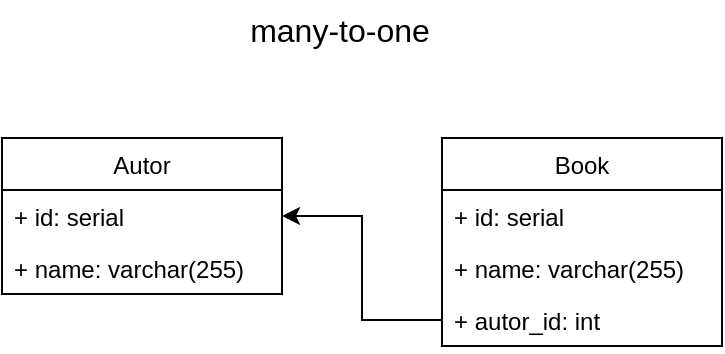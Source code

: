 <mxfile version="16.5.3" type="device"><diagram id="AyGQZr1kFWxZ1HhYFHWs" name="Страница 1"><mxGraphModel dx="1102" dy="600" grid="1" gridSize="10" guides="1" tooltips="1" connect="1" arrows="1" fold="1" page="1" pageScale="1" pageWidth="827" pageHeight="1169" math="0" shadow="0"><root><mxCell id="0"/><mxCell id="1" parent="0"/><mxCell id="9V9yxR8pkP40WK6slRC2-11" value="Book" style="swimlane;fontStyle=0;childLayout=stackLayout;horizontal=1;startSize=26;fillColor=none;horizontalStack=0;resizeParent=1;resizeParentMax=0;resizeLast=0;collapsible=1;marginBottom=0;" parent="1" vertex="1"><mxGeometry x="439" y="240" width="140" height="104" as="geometry"/></mxCell><mxCell id="9V9yxR8pkP40WK6slRC2-12" value="+ id: serial" style="text;strokeColor=none;fillColor=none;align=left;verticalAlign=top;spacingLeft=4;spacingRight=4;overflow=hidden;rotatable=0;points=[[0,0.5],[1,0.5]];portConstraint=eastwest;" parent="9V9yxR8pkP40WK6slRC2-11" vertex="1"><mxGeometry y="26" width="140" height="26" as="geometry"/></mxCell><mxCell id="9V9yxR8pkP40WK6slRC2-13" value="+ name: varchar(255)" style="text;strokeColor=none;fillColor=none;align=left;verticalAlign=top;spacingLeft=4;spacingRight=4;overflow=hidden;rotatable=0;points=[[0,0.5],[1,0.5]];portConstraint=eastwest;" parent="9V9yxR8pkP40WK6slRC2-11" vertex="1"><mxGeometry y="52" width="140" height="26" as="geometry"/></mxCell><mxCell id="9V9yxR8pkP40WK6slRC2-14" value="+ autor_id: int" style="text;strokeColor=none;fillColor=none;align=left;verticalAlign=top;spacingLeft=4;spacingRight=4;overflow=hidden;rotatable=0;points=[[0,0.5],[1,0.5]];portConstraint=eastwest;" parent="9V9yxR8pkP40WK6slRC2-11" vertex="1"><mxGeometry y="78" width="140" height="26" as="geometry"/></mxCell><mxCell id="9V9yxR8pkP40WK6slRC2-15" value="Autor" style="swimlane;fontStyle=0;childLayout=stackLayout;horizontal=1;startSize=26;fillColor=none;horizontalStack=0;resizeParent=1;resizeParentMax=0;resizeLast=0;collapsible=1;marginBottom=0;" parent="1" vertex="1"><mxGeometry x="219" y="240" width="140" height="78" as="geometry"/></mxCell><mxCell id="9V9yxR8pkP40WK6slRC2-16" value="+ id: serial" style="text;strokeColor=none;fillColor=none;align=left;verticalAlign=top;spacingLeft=4;spacingRight=4;overflow=hidden;rotatable=0;points=[[0,0.5],[1,0.5]];portConstraint=eastwest;" parent="9V9yxR8pkP40WK6slRC2-15" vertex="1"><mxGeometry y="26" width="140" height="26" as="geometry"/></mxCell><mxCell id="9V9yxR8pkP40WK6slRC2-17" value="+ name: varchar(255)" style="text;strokeColor=none;fillColor=none;align=left;verticalAlign=top;spacingLeft=4;spacingRight=4;overflow=hidden;rotatable=0;points=[[0,0.5],[1,0.5]];portConstraint=eastwest;" parent="9V9yxR8pkP40WK6slRC2-15" vertex="1"><mxGeometry y="52" width="140" height="26" as="geometry"/></mxCell><mxCell id="9V9yxR8pkP40WK6slRC2-25" value="&lt;div&gt;&lt;font style=&quot;font-size: 16px&quot;&gt;many-to-one&lt;/font&gt;&lt;/div&gt;" style="text;html=1;strokeColor=none;fillColor=none;align=center;verticalAlign=middle;whiteSpace=wrap;rounded=0;" parent="1" vertex="1"><mxGeometry x="328" y="171" width="120" height="30" as="geometry"/></mxCell><mxCell id="9V9yxR8pkP40WK6slRC2-32" value="" style="endArrow=classic;html=1;rounded=0;fontSize=16;exitX=0;exitY=0.5;exitDx=0;exitDy=0;entryX=1;entryY=0.5;entryDx=0;entryDy=0;" parent="1" source="9V9yxR8pkP40WK6slRC2-14" target="9V9yxR8pkP40WK6slRC2-16" edge="1"><mxGeometry relative="1" as="geometry"><mxPoint x="439" y="305" as="sourcePoint"/><mxPoint x="359" y="279" as="targetPoint"/><Array as="points"><mxPoint x="399" y="331"/><mxPoint x="399" y="279"/></Array></mxGeometry></mxCell></root></mxGraphModel></diagram></mxfile>